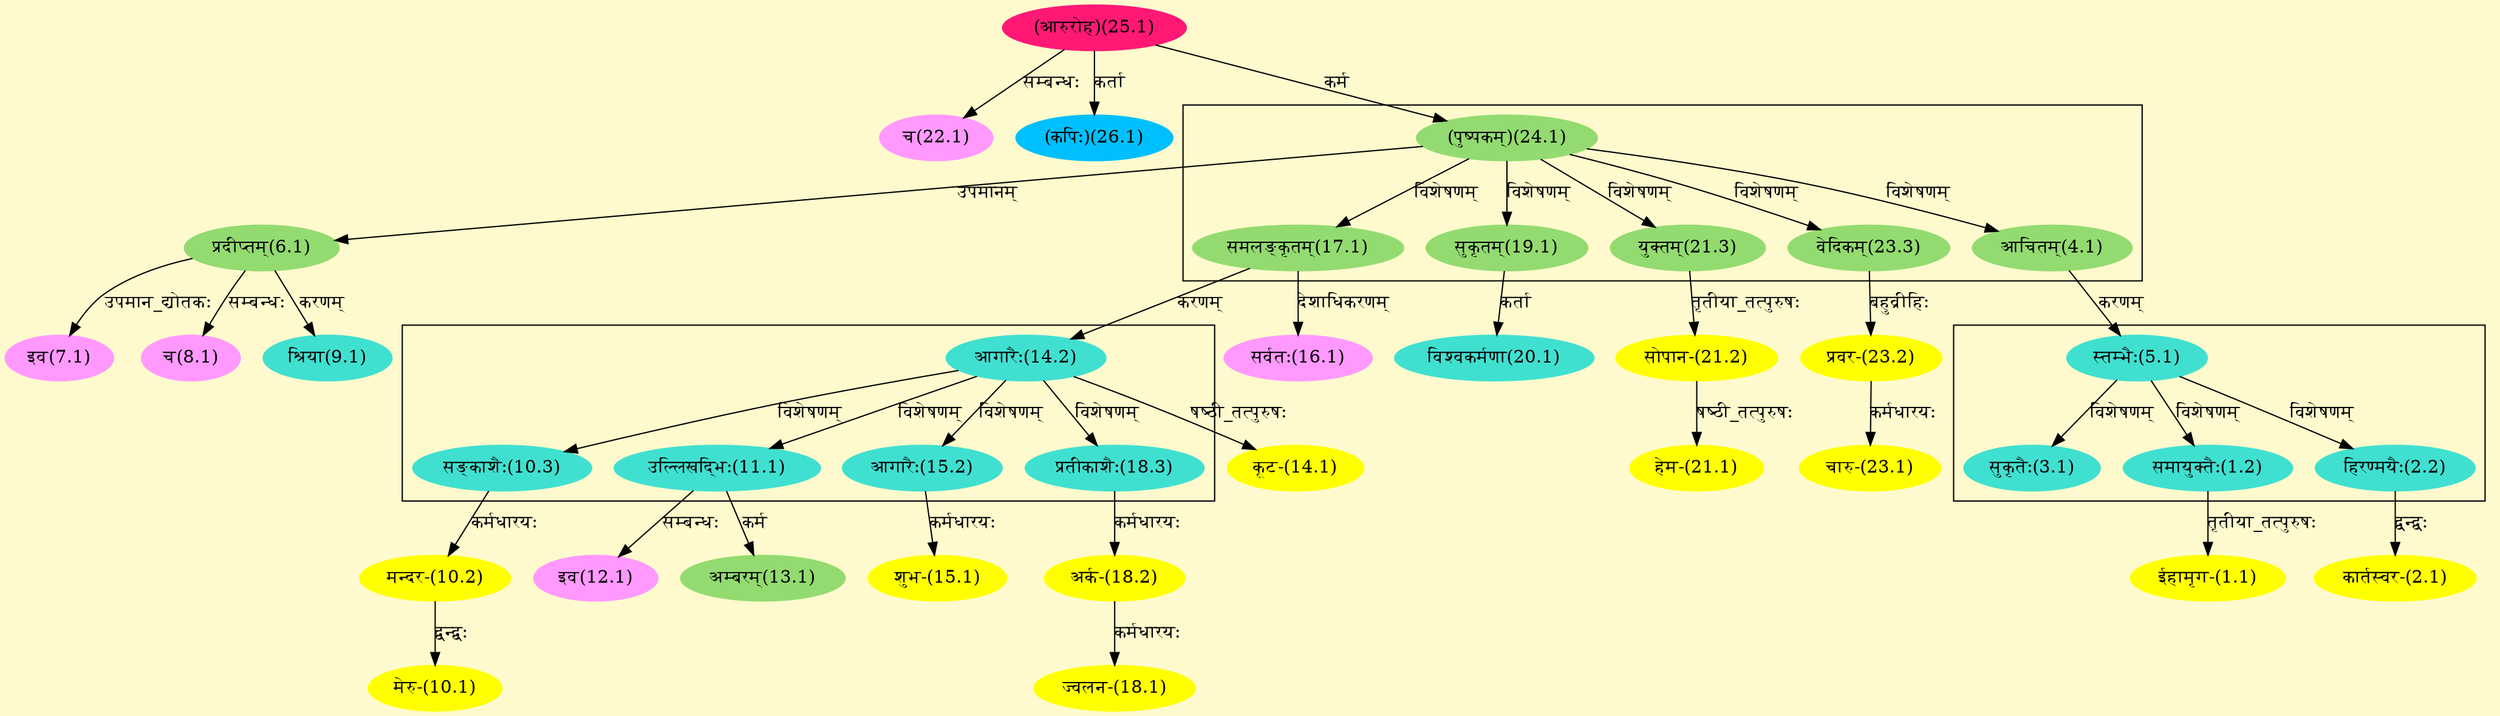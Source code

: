 digraph G{
rankdir=BT;
 compound=true;
 bgcolor="lemonchiffon1";

subgraph cluster_1{
Node1_2 [style=filled, color="#40E0D0" label = "समायुक्तैः(1.2)"]
Node5_1 [style=filled, color="#40E0D0" label = "स्तम्भैः(5.1)"]
Node2_2 [style=filled, color="#40E0D0" label = "हिरण्मयैः(2.2)"]
Node3_1 [style=filled, color="#40E0D0" label = "सुकृतैः(3.1)"]

}

subgraph cluster_2{
Node4_1 [style=filled, color="#93DB70" label = "आचितम्(4.1)"]
Node24_1 [style=filled, color="#93DB70" label = "(पुष्पकम्)(24.1)"]
Node17_1 [style=filled, color="#93DB70" label = "समलङ्कृतम्(17.1)"]
Node19_1 [style=filled, color="#93DB70" label = "सुकृतम्(19.1)"]
Node21_3 [style=filled, color="#93DB70" label = "युक्तम्(21.3)"]
Node23_3 [style=filled, color="#93DB70" label = "वेदिकम्(23.3)"]

}

subgraph cluster_3{
Node10_3 [style=filled, color="#40E0D0" label = "सङ्काशैः(10.3)"]
Node14_2 [style=filled, color="#40E0D0" label = "आगारैः(14.2)"]
Node11_1 [style=filled, color="#40E0D0" label = "उल्लिखद्भिः(11.1)"]
Node15_2 [style=filled, color="#40E0D0" label = "आगारैः(15.2)"]
Node18_3 [style=filled, color="#40E0D0" label = "प्रतीकाशैः(18.3)"]

}
Node1_1 [style=filled, color="#FFFF00" label = "ईहामृग-(1.1)"]
Node1_2 [style=filled, color="#40E0D0" label = "समायुक्तैः(1.2)"]
Node2_1 [style=filled, color="#FFFF00" label = "कार्तस्वर-(2.1)"]
Node2_2 [style=filled, color="#40E0D0" label = "हिरण्मयैः(2.2)"]
Node5_1 [style=filled, color="#40E0D0" label = "स्तम्भैः(5.1)"]
Node4_1 [style=filled, color="#93DB70" label = "आचितम्(4.1)"]
Node6_1 [style=filled, color="#93DB70" label = "प्रदीप्तम्(6.1)"]
Node24_1 [style=filled, color="#93DB70" label = "(पुष्पकम्)(24.1)"]
Node7_1 [style=filled, color="#FF99FF" label = "इव(7.1)"]
Node8_1 [style=filled, color="#FF99FF" label = "च(8.1)"]
Node9_1 [style=filled, color="#40E0D0" label = "श्रिया(9.1)"]
Node10_1 [style=filled, color="#FFFF00" label = "मेरु-(10.1)"]
Node10_2 [style=filled, color="#FFFF00" label = "मन्दर-(10.2)"]
Node10_3 [style=filled, color="#40E0D0" label = "सङ्काशैः(10.3)"]
Node12_1 [style=filled, color="#FF99FF" label = "इव(12.1)"]
Node11_1 [style=filled, color="#40E0D0" label = "उल्लिखद्भिः(11.1)"]
Node13_1 [style=filled, color="#93DB70" label = "अम्बरम्(13.1)"]
Node14_1 [style=filled, color="#FFFF00" label = "कूट-(14.1)"]
Node14_2 [style=filled, color="#40E0D0" label = "आगारैः(14.2)"]
Node17_1 [style=filled, color="#93DB70" label = "समलङ्कृतम्(17.1)"]
Node15_1 [style=filled, color="#FFFF00" label = "शुभ-(15.1)"]
Node15_2 [style=filled, color="#40E0D0" label = "आगारैः(15.2)"]
Node16_1 [style=filled, color="#FF99FF" label = "सर्वतः(16.1)"]
Node18_1 [style=filled, color="#FFFF00" label = "ज्वलन-(18.1)"]
Node18_2 [style=filled, color="#FFFF00" label = "अर्क-(18.2)"]
Node18_3 [style=filled, color="#40E0D0" label = "प्रतीकाशैः(18.3)"]
Node20_1 [style=filled, color="#40E0D0" label = "विश्वकर्मणा(20.1)"]
Node19_1 [style=filled, color="#93DB70" label = "सुकृतम्(19.1)"]
Node21_1 [style=filled, color="#FFFF00" label = "हेम-(21.1)"]
Node21_2 [style=filled, color="#FFFF00" label = "सोपान-(21.2)"]
Node21_3 [style=filled, color="#93DB70" label = "युक्तम्(21.3)"]
Node22_1 [style=filled, color="#FF99FF" label = "च(22.1)"]
Node25_1 [style=filled, color="#FF1975" label = "(आरुरोह)(25.1)"]
Node23_1 [style=filled, color="#FFFF00" label = "चारु-(23.1)"]
Node23_2 [style=filled, color="#FFFF00" label = "प्रवर-(23.2)"]
Node23_3 [style=filled, color="#93DB70" label = "वेदिकम्(23.3)"]
Node [style=filled, color="" label = "()"]
Node26_1 [style=filled, color="#00BFFF" label = "(कपिः)(26.1)"]
/* Start of Relations section */

Node1_1 -> Node1_2 [  label="तृतीया_तत्पुरुषः"  dir="back" ]
Node1_2 -> Node5_1 [  label="विशेषणम्"  dir="back" ]
Node2_1 -> Node2_2 [  label="द्वन्द्वः"  dir="back" ]
Node2_2 -> Node5_1 [  label="विशेषणम्"  dir="back" ]
Node3_1 -> Node5_1 [  label="विशेषणम्"  dir="back" ]
Node4_1 -> Node24_1 [  label="विशेषणम्"  dir="back" ]
Node5_1 -> Node4_1 [  label="करणम्"  dir="back" ]
Node6_1 -> Node24_1 [  label="उपमानम्"  dir="back" ]
Node7_1 -> Node6_1 [  label="उपमान_द्योतकः"  dir="back" ]
Node8_1 -> Node6_1 [  label="सम्बन्धः"  dir="back" ]
Node9_1 -> Node6_1 [  label="करणम्"  dir="back" ]
Node10_1 -> Node10_2 [  label="द्वन्द्वः"  dir="back" ]
Node10_2 -> Node10_3 [  label="कर्मधारयः"  dir="back" ]
Node10_3 -> Node14_2 [  label="विशेषणम्"  dir="back" ]
Node11_1 -> Node14_2 [  label="विशेषणम्"  dir="back" ]
Node12_1 -> Node11_1 [  label="सम्बन्धः"  dir="back" ]
Node13_1 -> Node11_1 [  label="कर्म"  dir="back" ]
Node14_1 -> Node14_2 [  label="षष्ठी_तत्पुरुषः"  dir="back" ]
Node14_2 -> Node17_1 [  label="करणम्"  dir="back" ]
Node15_1 -> Node15_2 [  label="कर्मधारयः"  dir="back" ]
Node15_2 -> Node14_2 [  label="विशेषणम्"  dir="back" ]
Node16_1 -> Node17_1 [  label="देशाधिकरणम्"  dir="back" ]
Node17_1 -> Node24_1 [  label="विशेषणम्"  dir="back" ]
Node18_1 -> Node18_2 [  label="कर्मधारयः"  dir="back" ]
Node18_2 -> Node18_3 [  label="कर्मधारयः"  dir="back" ]
Node18_3 -> Node14_2 [  label="विशेषणम्"  dir="back" ]
Node19_1 -> Node24_1 [  label="विशेषणम्"  dir="back" ]
Node20_1 -> Node19_1 [  label="कर्ता"  dir="back" ]
Node21_1 -> Node21_2 [  label="षष्ठी_तत्पुरुषः"  dir="back" ]
Node21_2 -> Node21_3 [  label="तृतीया_तत्पुरुषः"  dir="back" ]
Node21_3 -> Node24_1 [  label="विशेषणम्"  dir="back" ]
Node22_1 -> Node25_1 [  label="सम्बन्धः"  dir="back" ]
Node23_1 -> Node23_2 [  label="कर्मधारयः"  dir="back" ]
Node23_2 -> Node23_3 [  label="बहुव्रीहिः"  dir="back" ]
Node23_3 -> Node24_1 [  label="विशेषणम्"  dir="back" ]
Node24_1 -> Node25_1 [  label="कर्म"  dir="back" ]
Node26_1 -> Node25_1 [  label="कर्ता"  dir="back" ]
}

